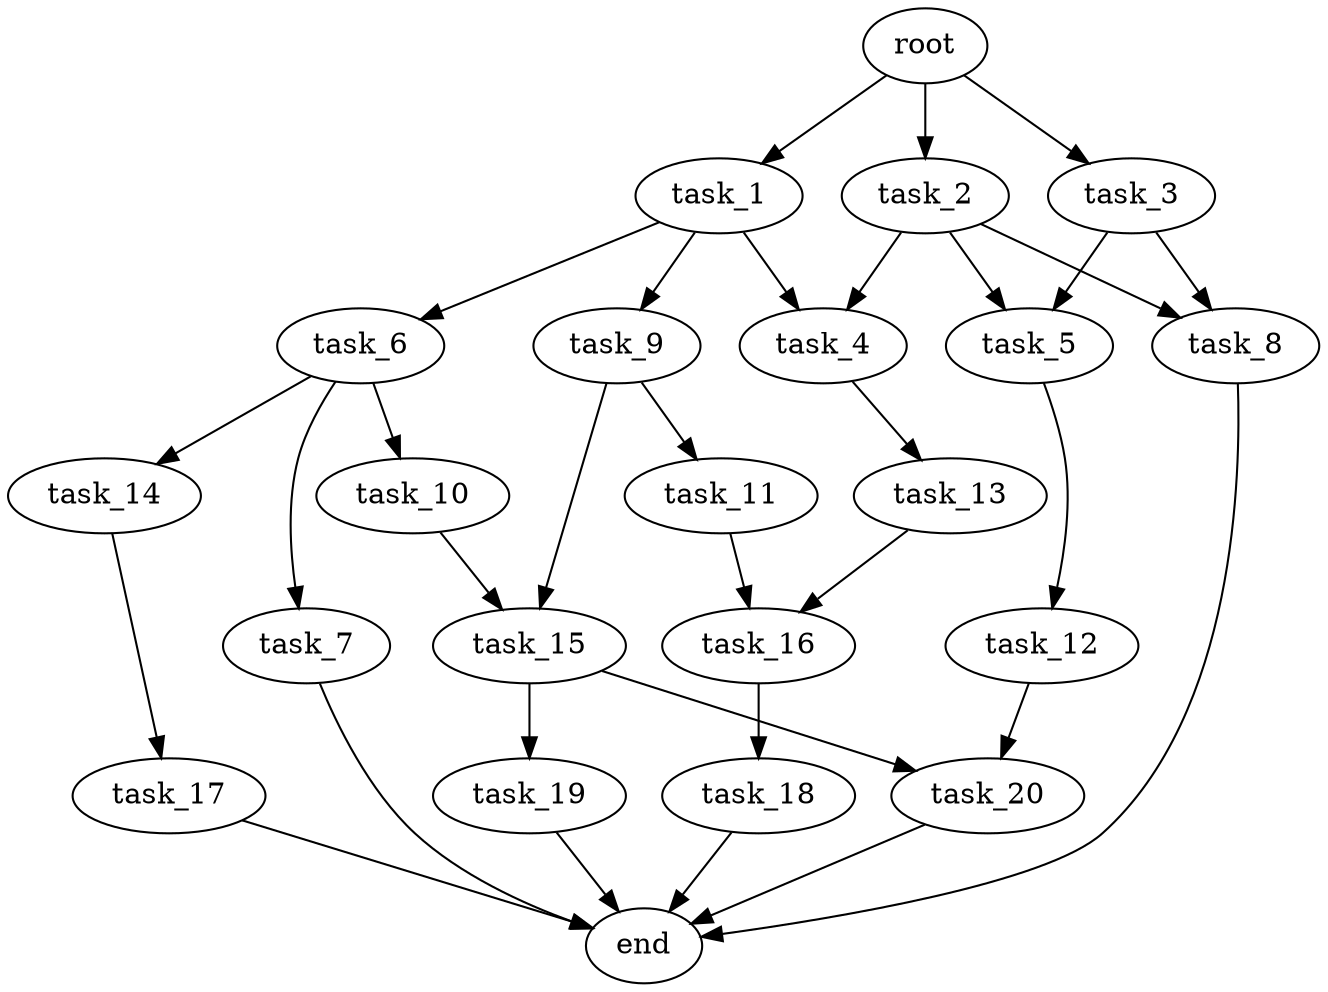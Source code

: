 digraph G {
  root [size="0.000000e+00"];
  task_1 [size="9.052171e+09"];
  task_2 [size="9.781752e+09"];
  task_3 [size="5.720032e+09"];
  task_4 [size="1.696660e+09"];
  task_5 [size="3.807940e+09"];
  task_6 [size="1.389262e+09"];
  task_7 [size="3.012012e+09"];
  task_8 [size="4.931746e+09"];
  task_9 [size="6.336082e+08"];
  task_10 [size="4.347328e+09"];
  task_11 [size="4.211602e+09"];
  task_12 [size="4.842829e+09"];
  task_13 [size="7.701367e+08"];
  task_14 [size="2.517746e+09"];
  task_15 [size="2.466654e+09"];
  task_16 [size="6.250712e+09"];
  task_17 [size="5.938470e+09"];
  task_18 [size="1.956287e+09"];
  task_19 [size="1.070617e+09"];
  task_20 [size="3.047275e+09"];
  end [size="0.000000e+00"];

  root -> task_1 [size="1.000000e-12"];
  root -> task_2 [size="1.000000e-12"];
  root -> task_3 [size="1.000000e-12"];
  task_1 -> task_4 [size="8.483298e+07"];
  task_1 -> task_6 [size="1.389262e+08"];
  task_1 -> task_9 [size="6.336082e+07"];
  task_2 -> task_4 [size="8.483298e+07"];
  task_2 -> task_5 [size="1.903970e+08"];
  task_2 -> task_8 [size="2.465873e+08"];
  task_3 -> task_5 [size="1.903970e+08"];
  task_3 -> task_8 [size="2.465873e+08"];
  task_4 -> task_13 [size="7.701367e+07"];
  task_5 -> task_12 [size="4.842829e+08"];
  task_6 -> task_7 [size="3.012012e+08"];
  task_6 -> task_10 [size="4.347328e+08"];
  task_6 -> task_14 [size="2.517746e+08"];
  task_7 -> end [size="1.000000e-12"];
  task_8 -> end [size="1.000000e-12"];
  task_9 -> task_11 [size="4.211602e+08"];
  task_9 -> task_15 [size="1.233327e+08"];
  task_10 -> task_15 [size="1.233327e+08"];
  task_11 -> task_16 [size="3.125356e+08"];
  task_12 -> task_20 [size="1.523638e+08"];
  task_13 -> task_16 [size="3.125356e+08"];
  task_14 -> task_17 [size="5.938470e+08"];
  task_15 -> task_19 [size="1.070617e+08"];
  task_15 -> task_20 [size="1.523638e+08"];
  task_16 -> task_18 [size="1.956287e+08"];
  task_17 -> end [size="1.000000e-12"];
  task_18 -> end [size="1.000000e-12"];
  task_19 -> end [size="1.000000e-12"];
  task_20 -> end [size="1.000000e-12"];
}
